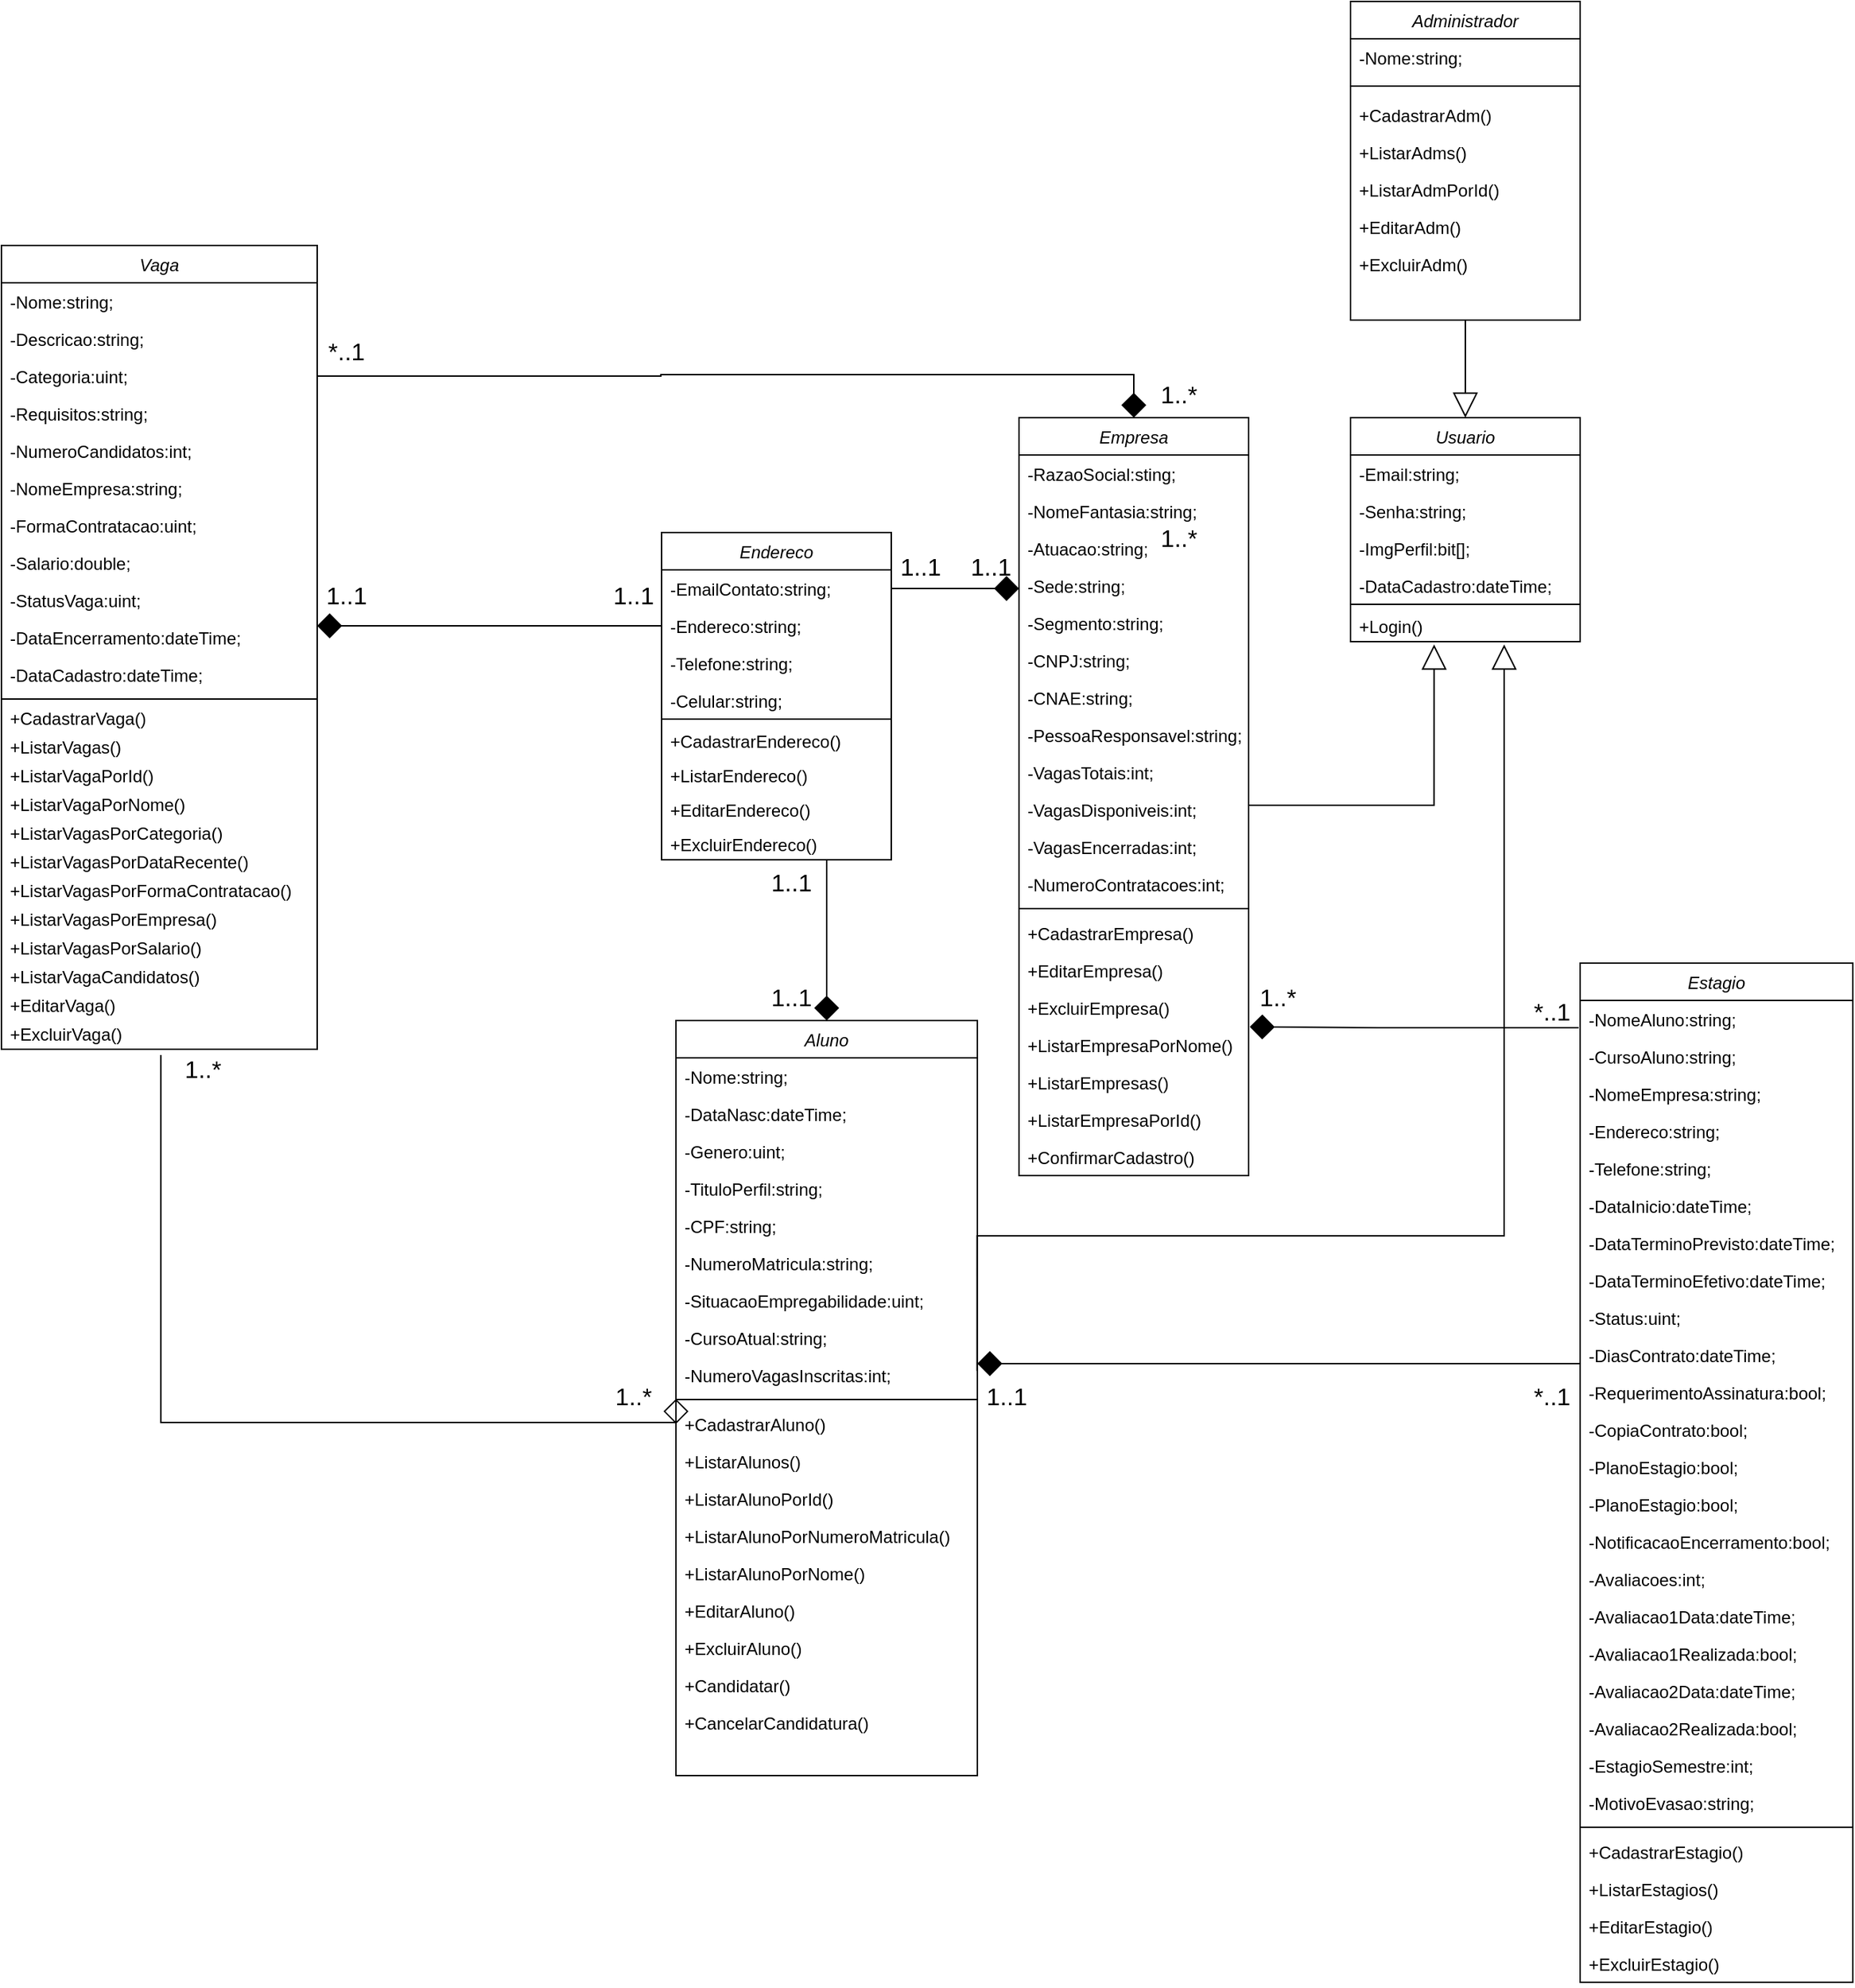<mxfile version="13.6.4" type="device"><diagram id="C5RBs43oDa-KdzZeNtuy" name="Page-1"><mxGraphModel dx="3027" dy="1340" grid="1" gridSize="10" guides="1" tooltips="1" connect="1" arrows="1" fold="1" page="1" pageScale="1" pageWidth="827" pageHeight="1169" math="0" shadow="0"><root><mxCell id="WIyWlLk6GJQsqaUBKTNV-0"/><mxCell id="WIyWlLk6GJQsqaUBKTNV-1" parent="WIyWlLk6GJQsqaUBKTNV-0"/><mxCell id="i-aGvAM9JvDgqOoVOBMl-24" value="1..*" style="text;html=1;align=center;verticalAlign=middle;resizable=0;points=[];autosize=1;fontSize=17;" parent="WIyWlLk6GJQsqaUBKTNV-1" vertex="1"><mxGeometry x="100" y="1068" width="40" height="30" as="geometry"/></mxCell><mxCell id="i-aGvAM9JvDgqOoVOBMl-25" value="*..1" style="text;html=1;align=center;verticalAlign=middle;resizable=0;points=[];autosize=1;fontSize=17;" parent="WIyWlLk6GJQsqaUBKTNV-1" vertex="1"><mxGeometry x="-100" y="340" width="40" height="30" as="geometry"/></mxCell><mxCell id="i-aGvAM9JvDgqOoVOBMl-27" value="1..*" style="text;html=1;align=center;verticalAlign=middle;resizable=0;points=[];autosize=1;fontSize=17;" parent="WIyWlLk6GJQsqaUBKTNV-1" vertex="1"><mxGeometry x="-200" y="840" width="40" height="30" as="geometry"/></mxCell><mxCell id="i-aGvAM9JvDgqOoVOBMl-28" value="1..*" style="text;html=1;align=center;verticalAlign=middle;resizable=0;points=[];autosize=1;fontSize=17;" parent="WIyWlLk6GJQsqaUBKTNV-1" vertex="1"><mxGeometry x="480" y="470" width="40" height="30" as="geometry"/></mxCell><mxCell id="i-aGvAM9JvDgqOoVOBMl-30" style="edgeStyle=orthogonalEdgeStyle;rounded=0;orthogonalLoop=1;jettySize=auto;html=1;startArrow=diamond;startFill=0;endArrow=none;endFill=0;targetPerimeterSpacing=0;fontSize=17;endSize=15;startSize=15;exitX=0;exitY=0.5;exitDx=0;exitDy=0;entryX=0.505;entryY=1.2;entryDx=0;entryDy=0;entryPerimeter=0;" parent="WIyWlLk6GJQsqaUBKTNV-1" source="zkfFHV4jXpPFQw0GAbJ--5" target="nFMy83X6WUztg2BTSjZc-43" edge="1"><mxGeometry relative="1" as="geometry"><Array as="points"><mxPoint x="-209" y="1100"/></Array></mxGeometry></mxCell><mxCell id="i-aGvAM9JvDgqOoVOBMl-32" style="edgeStyle=orthogonalEdgeStyle;rounded=0;orthogonalLoop=1;jettySize=auto;html=1;entryX=1;entryY=0.5;entryDx=0;entryDy=0;startArrow=diamond;startFill=1;endArrow=none;endFill=0;targetPerimeterSpacing=0;fontSize=17;startSize=15;exitX=0.5;exitY=0;exitDx=0;exitDy=0;" parent="WIyWlLk6GJQsqaUBKTNV-1" source="zkfFHV4jXpPFQw0GAbJ--6" target="nFMy83X6WUztg2BTSjZc-22" edge="1"><mxGeometry relative="1" as="geometry"><mxPoint x="400" y="573" as="sourcePoint"/></mxGeometry></mxCell><mxCell id="v_cL6J5ygqgI7A9wa7S7-0" value="Usuario" style="swimlane;fontStyle=2;align=center;verticalAlign=top;childLayout=stackLayout;horizontal=1;startSize=26;horizontalStack=0;resizeParent=1;resizeParentMax=0;resizeLast=0;collapsible=1;marginBottom=0;" parent="WIyWlLk6GJQsqaUBKTNV-1" vertex="1"><mxGeometry x="620" y="400" width="160" height="156" as="geometry"/></mxCell><mxCell id="p0kHAkMRQFZHJltu5nQ0-0" value="-Email:string;&#10;" style="text;strokeColor=none;fillColor=none;align=left;verticalAlign=top;spacingLeft=4;spacingRight=4;overflow=hidden;rotatable=0;points=[[0,0.5],[1,0.5]];portConstraint=eastwest;" vertex="1" parent="v_cL6J5ygqgI7A9wa7S7-0"><mxGeometry y="26" width="160" height="26" as="geometry"/></mxCell><mxCell id="v_cL6J5ygqgI7A9wa7S7-5" value="-Senha:string;&#10;" style="text;strokeColor=none;fillColor=none;align=left;verticalAlign=top;spacingLeft=4;spacingRight=4;overflow=hidden;rotatable=0;points=[[0,0.5],[1,0.5]];portConstraint=eastwest;" parent="v_cL6J5ygqgI7A9wa7S7-0" vertex="1"><mxGeometry y="52" width="160" height="26" as="geometry"/></mxCell><mxCell id="v_cL6J5ygqgI7A9wa7S7-6" value="-ImgPerfil:bit[];" style="text;strokeColor=none;fillColor=none;align=left;verticalAlign=top;spacingLeft=4;spacingRight=4;overflow=hidden;rotatable=0;points=[[0,0.5],[1,0.5]];portConstraint=eastwest;" parent="v_cL6J5ygqgI7A9wa7S7-0" vertex="1"><mxGeometry y="78" width="160" height="26" as="geometry"/></mxCell><mxCell id="v_cL6J5ygqgI7A9wa7S7-7" value="-DataCadastro:dateTime;" style="text;strokeColor=none;fillColor=none;align=left;verticalAlign=top;spacingLeft=4;spacingRight=4;overflow=hidden;rotatable=0;points=[[0,0.5],[1,0.5]];portConstraint=eastwest;" parent="v_cL6J5ygqgI7A9wa7S7-0" vertex="1"><mxGeometry y="104" width="160" height="24" as="geometry"/></mxCell><mxCell id="v_cL6J5ygqgI7A9wa7S7-13" value="" style="line;html=1;strokeWidth=1;align=left;verticalAlign=middle;spacingTop=-1;spacingLeft=3;spacingRight=3;rotatable=0;labelPosition=right;points=[];portConstraint=eastwest;" parent="v_cL6J5ygqgI7A9wa7S7-0" vertex="1"><mxGeometry y="128" width="160" height="4" as="geometry"/></mxCell><mxCell id="v_cL6J5ygqgI7A9wa7S7-42" value="+Login()" style="text;strokeColor=none;fillColor=none;align=left;verticalAlign=top;spacingLeft=4;spacingRight=4;overflow=hidden;rotatable=0;points=[[0,0.5],[1,0.5]];portConstraint=eastwest;" parent="v_cL6J5ygqgI7A9wa7S7-0" vertex="1"><mxGeometry y="132" width="160" height="24" as="geometry"/></mxCell><mxCell id="v_cL6J5ygqgI7A9wa7S7-9" style="edgeStyle=orthogonalEdgeStyle;rounded=0;orthogonalLoop=1;jettySize=auto;html=1;endArrow=block;endFill=0;endSize=15;startSize=0;entryX=0.669;entryY=1.085;entryDx=0;entryDy=0;entryPerimeter=0;exitX=0.999;exitY=0.389;exitDx=0;exitDy=0;exitPerimeter=0;" parent="WIyWlLk6GJQsqaUBKTNV-1" source="nFMy83X6WUztg2BTSjZc-52" target="v_cL6J5ygqgI7A9wa7S7-42" edge="1"><mxGeometry relative="1" as="geometry"><mxPoint x="360" y="929.996" as="sourcePoint"/><mxPoint x="727" y="590" as="targetPoint"/><Array as="points"><mxPoint x="727" y="970"/></Array></mxGeometry></mxCell><mxCell id="v_cL6J5ygqgI7A9wa7S7-12" style="edgeStyle=orthogonalEdgeStyle;rounded=0;orthogonalLoop=1;jettySize=auto;html=1;entryX=0.5;entryY=0;entryDx=0;entryDy=0;startSize=0;endArrow=block;endFill=0;endSize=15;targetPerimeterSpacing=0;" parent="WIyWlLk6GJQsqaUBKTNV-1" source="zkfFHV4jXpPFQw0GAbJ--17" target="v_cL6J5ygqgI7A9wa7S7-0" edge="1"><mxGeometry relative="1" as="geometry"/></mxCell><mxCell id="zkfFHV4jXpPFQw0GAbJ--17" value="Administrador" style="swimlane;fontStyle=2;align=center;verticalAlign=top;childLayout=stackLayout;horizontal=1;startSize=26;horizontalStack=0;resizeParent=1;resizeLast=0;collapsible=1;marginBottom=0;rounded=0;shadow=0;strokeWidth=1;" parent="WIyWlLk6GJQsqaUBKTNV-1" vertex="1"><mxGeometry x="620" y="110" width="160" height="222" as="geometry"><mxRectangle x="550" y="140" width="160" height="26" as="alternateBounds"/></mxGeometry></mxCell><mxCell id="v_cL6J5ygqgI7A9wa7S7-37" value="-Nome:string;" style="text;align=left;verticalAlign=top;spacingLeft=4;spacingRight=4;overflow=hidden;rotatable=0;points=[[0,0.5],[1,0.5]];portConstraint=eastwest;" parent="zkfFHV4jXpPFQw0GAbJ--17" vertex="1"><mxGeometry y="26" width="160" height="26" as="geometry"/></mxCell><mxCell id="zkfFHV4jXpPFQw0GAbJ--23" value="" style="line;html=1;strokeWidth=1;align=left;verticalAlign=middle;spacingTop=-1;spacingLeft=3;spacingRight=3;rotatable=0;labelPosition=right;points=[];portConstraint=eastwest;" parent="zkfFHV4jXpPFQw0GAbJ--17" vertex="1"><mxGeometry y="52" width="160" height="14" as="geometry"/></mxCell><mxCell id="zkfFHV4jXpPFQw0GAbJ--24" value="+CadastrarAdm()" style="text;align=left;verticalAlign=top;spacingLeft=4;spacingRight=4;overflow=hidden;rotatable=0;points=[[0,0.5],[1,0.5]];portConstraint=eastwest;" parent="zkfFHV4jXpPFQw0GAbJ--17" vertex="1"><mxGeometry y="66" width="160" height="26" as="geometry"/></mxCell><mxCell id="zkfFHV4jXpPFQw0GAbJ--25" value="+ListarAdms()" style="text;align=left;verticalAlign=top;spacingLeft=4;spacingRight=4;overflow=hidden;rotatable=0;points=[[0,0.5],[1,0.5]];portConstraint=eastwest;" parent="zkfFHV4jXpPFQw0GAbJ--17" vertex="1"><mxGeometry y="92" width="160" height="26" as="geometry"/></mxCell><mxCell id="i-aGvAM9JvDgqOoVOBMl-8" value="+ListarAdmPorId()" style="text;align=left;verticalAlign=top;spacingLeft=4;spacingRight=4;overflow=hidden;rotatable=0;points=[[0,0.5],[1,0.5]];portConstraint=eastwest;" parent="zkfFHV4jXpPFQw0GAbJ--17" vertex="1"><mxGeometry y="118" width="160" height="26" as="geometry"/></mxCell><mxCell id="i-aGvAM9JvDgqOoVOBMl-9" value="+EditarAdm()" style="text;align=left;verticalAlign=top;spacingLeft=4;spacingRight=4;overflow=hidden;rotatable=0;points=[[0,0.5],[1,0.5]];portConstraint=eastwest;" parent="zkfFHV4jXpPFQw0GAbJ--17" vertex="1"><mxGeometry y="144" width="160" height="26" as="geometry"/></mxCell><mxCell id="i-aGvAM9JvDgqOoVOBMl-10" value="+ExcluirAdm()" style="text;align=left;verticalAlign=top;spacingLeft=4;spacingRight=4;overflow=hidden;rotatable=0;points=[[0,0.5],[1,0.5]];portConstraint=eastwest;" parent="zkfFHV4jXpPFQw0GAbJ--17" vertex="1"><mxGeometry y="170" width="160" height="26" as="geometry"/></mxCell><mxCell id="v_cL6J5ygqgI7A9wa7S7-11" style="edgeStyle=orthogonalEdgeStyle;rounded=0;orthogonalLoop=1;jettySize=auto;html=1;startSize=0;endArrow=block;endFill=0;endSize=15;targetPerimeterSpacing=0;entryX=0.364;entryY=1.085;entryDx=0;entryDy=0;entryPerimeter=0;" parent="WIyWlLk6GJQsqaUBKTNV-1" source="zkfFHV4jXpPFQw0GAbJ--6" target="v_cL6J5ygqgI7A9wa7S7-42" edge="1"><mxGeometry relative="1" as="geometry"><mxPoint x="679" y="590" as="targetPoint"/><Array as="points"><mxPoint x="678" y="670"/></Array></mxGeometry></mxCell><mxCell id="v_cL6J5ygqgI7A9wa7S7-39" value="1..1" style="text;html=1;align=center;verticalAlign=middle;resizable=0;points=[];autosize=1;fontSize=17;" parent="WIyWlLk6GJQsqaUBKTNV-1" vertex="1"><mxGeometry x="360" y="1068" width="40" height="30" as="geometry"/></mxCell><mxCell id="v_cL6J5ygqgI7A9wa7S7-40" value="*..1" style="text;html=1;align=center;verticalAlign=middle;resizable=0;points=[];autosize=1;fontSize=17;" parent="WIyWlLk6GJQsqaUBKTNV-1" vertex="1"><mxGeometry x="740" y="1068" width="40" height="30" as="geometry"/></mxCell><mxCell id="v_cL6J5ygqgI7A9wa7S7-155" style="edgeStyle=orthogonalEdgeStyle;rounded=0;orthogonalLoop=1;jettySize=auto;html=1;startSize=0;endArrow=diamond;endFill=1;endSize=15;targetPerimeterSpacing=0;entryX=1.005;entryY=0.015;entryDx=0;entryDy=0;entryPerimeter=0;" parent="WIyWlLk6GJQsqaUBKTNV-1" target="nFMy83X6WUztg2BTSjZc-44" edge="1"><mxGeometry relative="1" as="geometry"><mxPoint x="779" y="825" as="sourcePoint"/><mxPoint x="600" y="800" as="targetPoint"/><Array as="points"><mxPoint x="640" y="825"/></Array></mxGeometry></mxCell><mxCell id="v_cL6J5ygqgI7A9wa7S7-157" style="edgeStyle=orthogonalEdgeStyle;rounded=0;orthogonalLoop=1;jettySize=auto;html=1;startSize=0;endArrow=diamond;endFill=1;endSize=15;targetPerimeterSpacing=0;" parent="WIyWlLk6GJQsqaUBKTNV-1" source="v_cL6J5ygqgI7A9wa7S7-129" edge="1"><mxGeometry relative="1" as="geometry"><mxPoint x="360" y="1059" as="targetPoint"/><Array as="points"><mxPoint x="660" y="1059"/><mxPoint x="660" y="1059"/></Array></mxGeometry></mxCell><mxCell id="zkfFHV4jXpPFQw0GAbJ--13" value="Vaga" style="swimlane;fontStyle=2;align=center;verticalAlign=top;childLayout=stackLayout;horizontal=1;startSize=26;horizontalStack=0;resizeParent=1;resizeLast=0;collapsible=1;marginBottom=0;rounded=0;shadow=0;strokeWidth=1;" parent="WIyWlLk6GJQsqaUBKTNV-1" vertex="1"><mxGeometry x="-320" y="280" width="220" height="560" as="geometry"><mxRectangle x="340" y="380" width="170" height="26" as="alternateBounds"/></mxGeometry></mxCell><mxCell id="zkfFHV4jXpPFQw0GAbJ--14" value="-Nome:string;" style="text;align=left;verticalAlign=top;spacingLeft=4;spacingRight=4;overflow=hidden;rotatable=0;points=[[0,0.5],[1,0.5]];portConstraint=eastwest;" parent="zkfFHV4jXpPFQw0GAbJ--13" vertex="1"><mxGeometry y="26" width="220" height="26" as="geometry"/></mxCell><mxCell id="nFMy83X6WUztg2BTSjZc-21" value="-Descricao:string;" style="text;align=left;verticalAlign=top;spacingLeft=4;spacingRight=4;overflow=hidden;rotatable=0;points=[[0,0.5],[1,0.5]];portConstraint=eastwest;" parent="zkfFHV4jXpPFQw0GAbJ--13" vertex="1"><mxGeometry y="52" width="220" height="26" as="geometry"/></mxCell><mxCell id="nFMy83X6WUztg2BTSjZc-22" value="-Categoria:uint;" style="text;align=left;verticalAlign=top;spacingLeft=4;spacingRight=4;overflow=hidden;rotatable=0;points=[[0,0.5],[1,0.5]];portConstraint=eastwest;" parent="zkfFHV4jXpPFQw0GAbJ--13" vertex="1"><mxGeometry y="78" width="220" height="26" as="geometry"/></mxCell><mxCell id="nFMy83X6WUztg2BTSjZc-23" value="-Requisitos:string;" style="text;align=left;verticalAlign=top;spacingLeft=4;spacingRight=4;overflow=hidden;rotatable=0;points=[[0,0.5],[1,0.5]];portConstraint=eastwest;" parent="zkfFHV4jXpPFQw0GAbJ--13" vertex="1"><mxGeometry y="104" width="220" height="26" as="geometry"/></mxCell><mxCell id="nFMy83X6WUztg2BTSjZc-24" value="-NumeroCandidatos:int;" style="text;align=left;verticalAlign=top;spacingLeft=4;spacingRight=4;overflow=hidden;rotatable=0;points=[[0,0.5],[1,0.5]];portConstraint=eastwest;" parent="zkfFHV4jXpPFQw0GAbJ--13" vertex="1"><mxGeometry y="130" width="220" height="26" as="geometry"/></mxCell><mxCell id="nFMy83X6WUztg2BTSjZc-25" value="-NomeEmpresa:string;" style="text;align=left;verticalAlign=top;spacingLeft=4;spacingRight=4;overflow=hidden;rotatable=0;points=[[0,0.5],[1,0.5]];portConstraint=eastwest;" parent="zkfFHV4jXpPFQw0GAbJ--13" vertex="1"><mxGeometry y="156" width="220" height="26" as="geometry"/></mxCell><mxCell id="nFMy83X6WUztg2BTSjZc-26" value="-FormaContratacao:uint;" style="text;align=left;verticalAlign=top;spacingLeft=4;spacingRight=4;overflow=hidden;rotatable=0;points=[[0,0.5],[1,0.5]];portConstraint=eastwest;" parent="zkfFHV4jXpPFQw0GAbJ--13" vertex="1"><mxGeometry y="182" width="220" height="26" as="geometry"/></mxCell><mxCell id="nFMy83X6WUztg2BTSjZc-27" value="-Salario:double;" style="text;align=left;verticalAlign=top;spacingLeft=4;spacingRight=4;overflow=hidden;rotatable=0;points=[[0,0.5],[1,0.5]];portConstraint=eastwest;" parent="zkfFHV4jXpPFQw0GAbJ--13" vertex="1"><mxGeometry y="208" width="220" height="26" as="geometry"/></mxCell><mxCell id="i-aGvAM9JvDgqOoVOBMl-23" value="-StatusVaga:uint;" style="text;align=left;verticalAlign=top;spacingLeft=4;spacingRight=4;overflow=hidden;rotatable=0;points=[[0,0.5],[1,0.5]];portConstraint=eastwest;" parent="zkfFHV4jXpPFQw0GAbJ--13" vertex="1"><mxGeometry y="234" width="220" height="26" as="geometry"/></mxCell><mxCell id="nFMy83X6WUztg2BTSjZc-29" value="-DataEncerramento:dateTime;" style="text;align=left;verticalAlign=top;spacingLeft=4;spacingRight=4;overflow=hidden;rotatable=0;points=[[0,0.5],[1,0.5]];portConstraint=eastwest;" parent="zkfFHV4jXpPFQw0GAbJ--13" vertex="1"><mxGeometry y="260" width="220" height="26" as="geometry"/></mxCell><mxCell id="nFMy83X6WUztg2BTSjZc-28" value="-DataCadastro:dateTime;" style="text;align=left;verticalAlign=top;spacingLeft=4;spacingRight=4;overflow=hidden;rotatable=0;points=[[0,0.5],[1,0.5]];portConstraint=eastwest;" parent="zkfFHV4jXpPFQw0GAbJ--13" vertex="1"><mxGeometry y="286" width="220" height="26" as="geometry"/></mxCell><mxCell id="zkfFHV4jXpPFQw0GAbJ--15" value="" style="line;html=1;strokeWidth=1;align=left;verticalAlign=middle;spacingTop=-1;spacingLeft=3;spacingRight=3;rotatable=0;labelPosition=right;points=[];portConstraint=eastwest;" parent="zkfFHV4jXpPFQw0GAbJ--13" vertex="1"><mxGeometry y="312" width="220" height="8" as="geometry"/></mxCell><mxCell id="nFMy83X6WUztg2BTSjZc-33" value="+CadastrarVaga()" style="text;html=1;align=left;verticalAlign=middle;resizable=0;points=[];autosize=1;spacingLeft=4;" parent="zkfFHV4jXpPFQw0GAbJ--13" vertex="1"><mxGeometry y="320" width="220" height="20" as="geometry"/></mxCell><mxCell id="nFMy83X6WUztg2BTSjZc-34" value="+ListarVagas()" style="text;html=1;align=left;verticalAlign=middle;resizable=0;points=[];autosize=1;spacingLeft=4;" parent="zkfFHV4jXpPFQw0GAbJ--13" vertex="1"><mxGeometry y="340" width="220" height="20" as="geometry"/></mxCell><mxCell id="nFMy83X6WUztg2BTSjZc-35" value="+ListarVagaPorId()" style="text;html=1;align=left;verticalAlign=middle;resizable=0;points=[];autosize=1;spacingLeft=4;" parent="zkfFHV4jXpPFQw0GAbJ--13" vertex="1"><mxGeometry y="360" width="220" height="20" as="geometry"/></mxCell><mxCell id="nFMy83X6WUztg2BTSjZc-36" value="+ListarVagaPorNome()" style="text;html=1;align=left;verticalAlign=middle;resizable=0;points=[];autosize=1;spacingLeft=4;" parent="zkfFHV4jXpPFQw0GAbJ--13" vertex="1"><mxGeometry y="380" width="220" height="20" as="geometry"/></mxCell><mxCell id="nFMy83X6WUztg2BTSjZc-37" value="+ListarVagasPorCategoria()" style="text;html=1;align=left;verticalAlign=middle;resizable=0;points=[];autosize=1;spacingLeft=4;" parent="zkfFHV4jXpPFQw0GAbJ--13" vertex="1"><mxGeometry y="400" width="220" height="20" as="geometry"/></mxCell><mxCell id="nFMy83X6WUztg2BTSjZc-38" value="+ListarVagasPorDataRecente()" style="text;html=1;align=left;verticalAlign=middle;resizable=0;points=[];autosize=1;spacingLeft=4;" parent="zkfFHV4jXpPFQw0GAbJ--13" vertex="1"><mxGeometry y="420" width="220" height="20" as="geometry"/></mxCell><mxCell id="nFMy83X6WUztg2BTSjZc-39" value="+ListarVagasPorFormaContratacao()" style="text;html=1;align=left;verticalAlign=middle;resizable=0;points=[];autosize=1;spacingLeft=4;" parent="zkfFHV4jXpPFQw0GAbJ--13" vertex="1"><mxGeometry y="440" width="220" height="20" as="geometry"/></mxCell><mxCell id="nFMy83X6WUztg2BTSjZc-40" value="+ListarVagasPorEmpresa()" style="text;html=1;align=left;verticalAlign=middle;resizable=0;points=[];autosize=1;spacingLeft=4;" parent="zkfFHV4jXpPFQw0GAbJ--13" vertex="1"><mxGeometry y="460" width="220" height="20" as="geometry"/></mxCell><mxCell id="nFMy83X6WUztg2BTSjZc-41" value="+ListarVagasPorSalario()" style="text;html=1;align=left;verticalAlign=middle;resizable=0;points=[];autosize=1;spacingLeft=4;" parent="zkfFHV4jXpPFQw0GAbJ--13" vertex="1"><mxGeometry y="480" width="220" height="20" as="geometry"/></mxCell><mxCell id="i-aGvAM9JvDgqOoVOBMl-13" value="+ListarVagaCandidatos()" style="text;html=1;align=left;verticalAlign=middle;resizable=0;points=[];autosize=1;spacingLeft=4;" parent="zkfFHV4jXpPFQw0GAbJ--13" vertex="1"><mxGeometry y="500" width="220" height="20" as="geometry"/></mxCell><mxCell id="nFMy83X6WUztg2BTSjZc-42" value="+EditarVaga()" style="text;html=1;align=left;verticalAlign=middle;resizable=0;points=[];autosize=1;spacingLeft=4;" parent="zkfFHV4jXpPFQw0GAbJ--13" vertex="1"><mxGeometry y="520" width="220" height="20" as="geometry"/></mxCell><mxCell id="nFMy83X6WUztg2BTSjZc-43" value="+ExcluirVaga()" style="text;html=1;align=left;verticalAlign=middle;resizable=0;points=[];autosize=1;spacingLeft=4;" parent="zkfFHV4jXpPFQw0GAbJ--13" vertex="1"><mxGeometry y="540" width="220" height="20" as="geometry"/></mxCell><mxCell id="v_cL6J5ygqgI7A9wa7S7-158" value="1..*" style="text;html=1;align=center;verticalAlign=middle;resizable=0;points=[];autosize=1;fontSize=17;" parent="WIyWlLk6GJQsqaUBKTNV-1" vertex="1"><mxGeometry x="549" y="790" width="40" height="30" as="geometry"/></mxCell><mxCell id="v_cL6J5ygqgI7A9wa7S7-159" value="*..1" style="text;html=1;align=center;verticalAlign=middle;resizable=0;points=[];autosize=1;fontSize=17;" parent="WIyWlLk6GJQsqaUBKTNV-1" vertex="1"><mxGeometry x="740" y="800" width="40" height="30" as="geometry"/></mxCell><mxCell id="p0kHAkMRQFZHJltu5nQ0-17" style="edgeStyle=orthogonalEdgeStyle;rounded=0;orthogonalLoop=1;jettySize=auto;html=1;startArrow=diamond;startFill=1;endArrow=none;endFill=0;targetPerimeterSpacing=0;fontSize=17;startSize=15;exitX=0.5;exitY=0;exitDx=0;exitDy=0;" edge="1" parent="WIyWlLk6GJQsqaUBKTNV-1" source="zkfFHV4jXpPFQw0GAbJ--0" target="p0kHAkMRQFZHJltu5nQ0-16"><mxGeometry relative="1" as="geometry"><mxPoint x="-30" y="960" as="sourcePoint"/><mxPoint y="990" as="targetPoint"/><Array as="points"><mxPoint x="255" y="730"/><mxPoint x="255" y="730"/></Array></mxGeometry></mxCell><mxCell id="p0kHAkMRQFZHJltu5nQ0-18" value="1..1" style="text;html=1;align=center;verticalAlign=middle;resizable=0;points=[];autosize=1;fontSize=17;" vertex="1" parent="WIyWlLk6GJQsqaUBKTNV-1"><mxGeometry x="210" y="710" width="40" height="30" as="geometry"/></mxCell><mxCell id="p0kHAkMRQFZHJltu5nQ0-19" value="1..1" style="text;html=1;align=center;verticalAlign=middle;resizable=0;points=[];autosize=1;fontSize=17;" vertex="1" parent="WIyWlLk6GJQsqaUBKTNV-1"><mxGeometry x="210" y="790" width="40" height="30" as="geometry"/></mxCell><mxCell id="p0kHAkMRQFZHJltu5nQ0-23" style="edgeStyle=orthogonalEdgeStyle;rounded=0;orthogonalLoop=1;jettySize=auto;html=1;startArrow=diamond;startFill=1;endArrow=none;endFill=0;targetPerimeterSpacing=0;fontSize=17;startSize=15;" edge="1" parent="WIyWlLk6GJQsqaUBKTNV-1" source="nFMy83X6WUztg2BTSjZc-29" target="p0kHAkMRQFZHJltu5nQ0-6"><mxGeometry relative="1" as="geometry"><mxPoint x="-30" y="510" as="sourcePoint"/><mxPoint x="-80" y="562.49" as="targetPoint"/><Array as="points"><mxPoint x="-40" y="545"/><mxPoint x="-40" y="545"/></Array></mxGeometry></mxCell><mxCell id="zkfFHV4jXpPFQw0GAbJ--0" value="Aluno" style="swimlane;fontStyle=2;align=center;verticalAlign=top;childLayout=stackLayout;horizontal=1;startSize=26;horizontalStack=0;resizeParent=1;resizeLast=0;collapsible=1;marginBottom=0;rounded=0;shadow=0;strokeWidth=1;" parent="WIyWlLk6GJQsqaUBKTNV-1" vertex="1"><mxGeometry x="150" y="820" width="210" height="526" as="geometry"><mxRectangle x="230" y="140" width="160" height="26" as="alternateBounds"/></mxGeometry></mxCell><mxCell id="zkfFHV4jXpPFQw0GAbJ--2" value="-Nome:string;" style="text;align=left;verticalAlign=top;spacingLeft=4;spacingRight=4;overflow=hidden;rotatable=0;points=[[0,0.5],[1,0.5]];portConstraint=eastwest;rounded=0;shadow=0;html=0;" parent="zkfFHV4jXpPFQw0GAbJ--0" vertex="1"><mxGeometry y="26" width="210" height="26" as="geometry"/></mxCell><mxCell id="nFMy83X6WUztg2BTSjZc-48" value="-DataNasc:dateTime;" style="text;align=left;verticalAlign=top;spacingLeft=4;spacingRight=4;overflow=hidden;rotatable=0;points=[[0,0.5],[1,0.5]];portConstraint=eastwest;rounded=0;shadow=0;html=0;" parent="zkfFHV4jXpPFQw0GAbJ--0" vertex="1"><mxGeometry y="52" width="210" height="26" as="geometry"/></mxCell><mxCell id="p0kHAkMRQFZHJltu5nQ0-2" value="-Genero:uint;" style="text;align=left;verticalAlign=top;spacingLeft=4;spacingRight=4;overflow=hidden;rotatable=0;points=[[0,0.5],[1,0.5]];portConstraint=eastwest;rounded=0;shadow=0;html=0;" vertex="1" parent="zkfFHV4jXpPFQw0GAbJ--0"><mxGeometry y="78" width="210" height="26" as="geometry"/></mxCell><mxCell id="p0kHAkMRQFZHJltu5nQ0-3" value="-TituloPerfil:string;" style="text;align=left;verticalAlign=top;spacingLeft=4;spacingRight=4;overflow=hidden;rotatable=0;points=[[0,0.5],[1,0.5]];portConstraint=eastwest;rounded=0;shadow=0;html=0;" vertex="1" parent="zkfFHV4jXpPFQw0GAbJ--0"><mxGeometry y="104" width="210" height="26" as="geometry"/></mxCell><mxCell id="v_cL6J5ygqgI7A9wa7S7-35" value="-CPF:string;" style="text;align=left;verticalAlign=top;spacingLeft=4;spacingRight=4;overflow=hidden;rotatable=0;points=[[0,0.5],[1,0.5]];portConstraint=eastwest;rounded=0;shadow=0;html=0;" parent="zkfFHV4jXpPFQw0GAbJ--0" vertex="1"><mxGeometry y="130" width="210" height="26" as="geometry"/></mxCell><mxCell id="nFMy83X6WUztg2BTSjZc-46" value="-NumeroMatricula:string;" style="text;align=left;verticalAlign=top;spacingLeft=4;spacingRight=4;overflow=hidden;rotatable=0;points=[[0,0.5],[1,0.5]];portConstraint=eastwest;rounded=0;shadow=0;html=0;" parent="zkfFHV4jXpPFQw0GAbJ--0" vertex="1"><mxGeometry y="156" width="210" height="26" as="geometry"/></mxCell><mxCell id="nFMy83X6WUztg2BTSjZc-51" value="-SituacaoEmpregabilidade:uint;" style="text;align=left;verticalAlign=top;spacingLeft=4;spacingRight=4;overflow=hidden;rotatable=0;points=[[0,0.5],[1,0.5]];portConstraint=eastwest;rounded=0;shadow=0;html=0;" parent="zkfFHV4jXpPFQw0GAbJ--0" vertex="1"><mxGeometry y="182" width="210" height="26" as="geometry"/></mxCell><mxCell id="i-aGvAM9JvDgqOoVOBMl-33" value="-CursoAtual:string;" style="text;align=left;verticalAlign=top;spacingLeft=4;spacingRight=4;overflow=hidden;rotatable=0;points=[[0,0.5],[1,0.5]];portConstraint=eastwest;rounded=0;shadow=0;html=0;" parent="zkfFHV4jXpPFQw0GAbJ--0" vertex="1"><mxGeometry y="208" width="210" height="26" as="geometry"/></mxCell><mxCell id="nFMy83X6WUztg2BTSjZc-52" value="-NumeroVagasInscritas:int;" style="text;align=left;verticalAlign=top;spacingLeft=4;spacingRight=4;overflow=hidden;rotatable=0;points=[[0,0.5],[1,0.5]];portConstraint=eastwest;rounded=0;shadow=0;html=0;" parent="zkfFHV4jXpPFQw0GAbJ--0" vertex="1"><mxGeometry y="234" width="210" height="26" as="geometry"/></mxCell><mxCell id="zkfFHV4jXpPFQw0GAbJ--4" value="" style="line;html=1;strokeWidth=1;align=left;verticalAlign=middle;spacingTop=-1;spacingLeft=3;spacingRight=3;rotatable=0;labelPosition=right;points=[];portConstraint=eastwest;" parent="zkfFHV4jXpPFQw0GAbJ--0" vertex="1"><mxGeometry y="260" width="210" height="8" as="geometry"/></mxCell><mxCell id="zkfFHV4jXpPFQw0GAbJ--5" value="+CadastrarAluno()" style="text;align=left;verticalAlign=top;spacingLeft=4;spacingRight=4;overflow=hidden;rotatable=0;points=[[0,0.5],[1,0.5]];portConstraint=eastwest;" parent="zkfFHV4jXpPFQw0GAbJ--0" vertex="1"><mxGeometry y="268" width="210" height="26" as="geometry"/></mxCell><mxCell id="nFMy83X6WUztg2BTSjZc-55" value="+ListarAlunos()" style="text;align=left;verticalAlign=top;spacingLeft=4;spacingRight=4;overflow=hidden;rotatable=0;points=[[0,0.5],[1,0.5]];portConstraint=eastwest;" parent="zkfFHV4jXpPFQw0GAbJ--0" vertex="1"><mxGeometry y="294" width="210" height="26" as="geometry"/></mxCell><mxCell id="nFMy83X6WUztg2BTSjZc-56" value="+ListarAlunoPorId()&#10;" style="text;align=left;verticalAlign=top;spacingLeft=4;spacingRight=4;overflow=hidden;rotatable=0;points=[[0,0.5],[1,0.5]];portConstraint=eastwest;" parent="zkfFHV4jXpPFQw0GAbJ--0" vertex="1"><mxGeometry y="320" width="210" height="26" as="geometry"/></mxCell><mxCell id="nFMy83X6WUztg2BTSjZc-58" value="+ListarAlunoPorNumeroMatricula()&#10;" style="text;align=left;verticalAlign=top;spacingLeft=4;spacingRight=4;overflow=hidden;rotatable=0;points=[[0,0.5],[1,0.5]];portConstraint=eastwest;" parent="zkfFHV4jXpPFQw0GAbJ--0" vertex="1"><mxGeometry y="346" width="210" height="26" as="geometry"/></mxCell><mxCell id="nFMy83X6WUztg2BTSjZc-59" value="+ListarAlunoPorNome()&#10;" style="text;align=left;verticalAlign=top;spacingLeft=4;spacingRight=4;overflow=hidden;rotatable=0;points=[[0,0.5],[1,0.5]];portConstraint=eastwest;" parent="zkfFHV4jXpPFQw0GAbJ--0" vertex="1"><mxGeometry y="372" width="210" height="26" as="geometry"/></mxCell><mxCell id="nFMy83X6WUztg2BTSjZc-57" value="+EditarAluno()" style="text;align=left;verticalAlign=top;spacingLeft=4;spacingRight=4;overflow=hidden;rotatable=0;points=[[0,0.5],[1,0.5]];portConstraint=eastwest;" parent="zkfFHV4jXpPFQw0GAbJ--0" vertex="1"><mxGeometry y="398" width="210" height="26" as="geometry"/></mxCell><mxCell id="nFMy83X6WUztg2BTSjZc-60" value="+ExcluirAluno()" style="text;align=left;verticalAlign=top;spacingLeft=4;spacingRight=4;overflow=hidden;rotatable=0;points=[[0,0.5],[1,0.5]];portConstraint=eastwest;" parent="zkfFHV4jXpPFQw0GAbJ--0" vertex="1"><mxGeometry y="424" width="210" height="26" as="geometry"/></mxCell><mxCell id="nFMy83X6WUztg2BTSjZc-62" value="+Candidatar()" style="text;align=left;verticalAlign=top;spacingLeft=4;spacingRight=4;overflow=hidden;rotatable=0;points=[[0,0.5],[1,0.5]];portConstraint=eastwest;" parent="zkfFHV4jXpPFQw0GAbJ--0" vertex="1"><mxGeometry y="450" width="210" height="26" as="geometry"/></mxCell><mxCell id="nFMy83X6WUztg2BTSjZc-63" value="+CancelarCandidatura()" style="text;align=left;verticalAlign=top;spacingLeft=4;spacingRight=4;overflow=hidden;rotatable=0;points=[[0,0.5],[1,0.5]];portConstraint=eastwest;" parent="zkfFHV4jXpPFQw0GAbJ--0" vertex="1"><mxGeometry y="476" width="210" height="24" as="geometry"/></mxCell><mxCell id="p0kHAkMRQFZHJltu5nQ0-4" value="Endereco" style="swimlane;fontStyle=2;align=center;verticalAlign=top;childLayout=stackLayout;horizontal=1;startSize=26;horizontalStack=0;resizeParent=1;resizeParentMax=0;resizeLast=0;collapsible=1;marginBottom=0;" vertex="1" parent="WIyWlLk6GJQsqaUBKTNV-1"><mxGeometry x="140" y="480" width="160" height="228" as="geometry"/></mxCell><mxCell id="p0kHAkMRQFZHJltu5nQ0-5" value="-EmailContato:string;" style="text;strokeColor=none;fillColor=none;align=left;verticalAlign=top;spacingLeft=4;spacingRight=4;overflow=hidden;rotatable=0;points=[[0,0.5],[1,0.5]];portConstraint=eastwest;" vertex="1" parent="p0kHAkMRQFZHJltu5nQ0-4"><mxGeometry y="26" width="160" height="26" as="geometry"/></mxCell><mxCell id="p0kHAkMRQFZHJltu5nQ0-6" value="-Endereco:string;" style="text;strokeColor=none;fillColor=none;align=left;verticalAlign=top;spacingLeft=4;spacingRight=4;overflow=hidden;rotatable=0;points=[[0,0.5],[1,0.5]];portConstraint=eastwest;" vertex="1" parent="p0kHAkMRQFZHJltu5nQ0-4"><mxGeometry y="52" width="160" height="26" as="geometry"/></mxCell><mxCell id="p0kHAkMRQFZHJltu5nQ0-9" value="-Telefone:string;" style="text;strokeColor=none;fillColor=none;align=left;verticalAlign=top;spacingLeft=4;spacingRight=4;overflow=hidden;rotatable=0;points=[[0,0.5],[1,0.5]];portConstraint=eastwest;" vertex="1" parent="p0kHAkMRQFZHJltu5nQ0-4"><mxGeometry y="78" width="160" height="26" as="geometry"/></mxCell><mxCell id="p0kHAkMRQFZHJltu5nQ0-10" value="-Celular:string;" style="text;strokeColor=none;fillColor=none;align=left;verticalAlign=top;spacingLeft=4;spacingRight=4;overflow=hidden;rotatable=0;points=[[0,0.5],[1,0.5]];portConstraint=eastwest;" vertex="1" parent="p0kHAkMRQFZHJltu5nQ0-4"><mxGeometry y="104" width="160" height="24" as="geometry"/></mxCell><mxCell id="p0kHAkMRQFZHJltu5nQ0-11" value="" style="line;html=1;strokeWidth=1;align=left;verticalAlign=middle;spacingTop=-1;spacingLeft=3;spacingRight=3;rotatable=0;labelPosition=right;points=[];portConstraint=eastwest;" vertex="1" parent="p0kHAkMRQFZHJltu5nQ0-4"><mxGeometry y="128" width="160" height="4" as="geometry"/></mxCell><mxCell id="p0kHAkMRQFZHJltu5nQ0-12" value="+CadastrarEndereco()" style="text;strokeColor=none;fillColor=none;align=left;verticalAlign=top;spacingLeft=4;spacingRight=4;overflow=hidden;rotatable=0;points=[[0,0.5],[1,0.5]];portConstraint=eastwest;" vertex="1" parent="p0kHAkMRQFZHJltu5nQ0-4"><mxGeometry y="132" width="160" height="24" as="geometry"/></mxCell><mxCell id="p0kHAkMRQFZHJltu5nQ0-14" value="+ListarEndereco()" style="text;strokeColor=none;fillColor=none;align=left;verticalAlign=top;spacingLeft=4;spacingRight=4;overflow=hidden;rotatable=0;points=[[0,0.5],[1,0.5]];portConstraint=eastwest;" vertex="1" parent="p0kHAkMRQFZHJltu5nQ0-4"><mxGeometry y="156" width="160" height="24" as="geometry"/></mxCell><mxCell id="p0kHAkMRQFZHJltu5nQ0-15" value="+EditarEndereco()" style="text;strokeColor=none;fillColor=none;align=left;verticalAlign=top;spacingLeft=4;spacingRight=4;overflow=hidden;rotatable=0;points=[[0,0.5],[1,0.5]];portConstraint=eastwest;" vertex="1" parent="p0kHAkMRQFZHJltu5nQ0-4"><mxGeometry y="180" width="160" height="24" as="geometry"/></mxCell><mxCell id="p0kHAkMRQFZHJltu5nQ0-16" value="+ExcluirEndereco()" style="text;strokeColor=none;fillColor=none;align=left;verticalAlign=top;spacingLeft=4;spacingRight=4;overflow=hidden;rotatable=0;points=[[0,0.5],[1,0.5]];portConstraint=eastwest;" vertex="1" parent="p0kHAkMRQFZHJltu5nQ0-4"><mxGeometry y="204" width="160" height="24" as="geometry"/></mxCell><mxCell id="p0kHAkMRQFZHJltu5nQ0-30" value="1..1" style="text;html=1;align=center;verticalAlign=middle;resizable=0;points=[];autosize=1;fontSize=17;" vertex="1" parent="WIyWlLk6GJQsqaUBKTNV-1"><mxGeometry x="-100" y="510" width="40" height="30" as="geometry"/></mxCell><mxCell id="p0kHAkMRQFZHJltu5nQ0-31" value="1..1" style="text;html=1;align=center;verticalAlign=middle;resizable=0;points=[];autosize=1;fontSize=17;" vertex="1" parent="WIyWlLk6GJQsqaUBKTNV-1"><mxGeometry x="100" y="510" width="40" height="30" as="geometry"/></mxCell><mxCell id="p0kHAkMRQFZHJltu5nQ0-32" style="edgeStyle=orthogonalEdgeStyle;rounded=0;orthogonalLoop=1;jettySize=auto;html=1;startArrow=diamond;startFill=1;endArrow=none;endFill=0;targetPerimeterSpacing=0;fontSize=17;startSize=15;entryX=1;entryY=0.5;entryDx=0;entryDy=0;" edge="1" parent="WIyWlLk6GJQsqaUBKTNV-1" target="p0kHAkMRQFZHJltu5nQ0-5"><mxGeometry relative="1" as="geometry"><mxPoint x="389" y="519" as="sourcePoint"/><mxPoint x="440" y="430" as="targetPoint"/><Array as="points"><mxPoint x="389" y="519"/></Array></mxGeometry></mxCell><mxCell id="p0kHAkMRQFZHJltu5nQ0-33" value="1..1" style="text;html=1;align=center;verticalAlign=middle;resizable=0;points=[];autosize=1;fontSize=17;" vertex="1" parent="WIyWlLk6GJQsqaUBKTNV-1"><mxGeometry x="300" y="490" width="40" height="30" as="geometry"/></mxCell><mxCell id="p0kHAkMRQFZHJltu5nQ0-34" value="1..1" style="text;html=1;align=center;verticalAlign=middle;resizable=0;points=[];autosize=1;fontSize=17;" vertex="1" parent="WIyWlLk6GJQsqaUBKTNV-1"><mxGeometry x="349" y="490" width="40" height="30" as="geometry"/></mxCell><mxCell id="v_cL6J5ygqgI7A9wa7S7-129" value="Estagio" style="swimlane;fontStyle=2;align=center;verticalAlign=top;childLayout=stackLayout;horizontal=1;startSize=26;horizontalStack=0;resizeParent=1;resizeParentMax=0;resizeLast=0;collapsible=1;marginBottom=0;" parent="WIyWlLk6GJQsqaUBKTNV-1" vertex="1"><mxGeometry x="780" y="780" width="190" height="710" as="geometry"/></mxCell><mxCell id="v_cL6J5ygqgI7A9wa7S7-140" value="-NomeAluno:string;" style="text;strokeColor=none;fillColor=none;align=left;verticalAlign=top;spacingLeft=4;spacingRight=4;overflow=hidden;rotatable=0;points=[[0,0.5],[1,0.5]];portConstraint=eastwest;" parent="v_cL6J5ygqgI7A9wa7S7-129" vertex="1"><mxGeometry y="26" width="190" height="26" as="geometry"/></mxCell><mxCell id="v_cL6J5ygqgI7A9wa7S7-137" value="-CursoAluno:string;" style="text;strokeColor=none;fillColor=none;align=left;verticalAlign=top;spacingLeft=4;spacingRight=4;overflow=hidden;rotatable=0;points=[[0,0.5],[1,0.5]];portConstraint=eastwest;" parent="v_cL6J5ygqgI7A9wa7S7-129" vertex="1"><mxGeometry y="52" width="190" height="26" as="geometry"/></mxCell><mxCell id="v_cL6J5ygqgI7A9wa7S7-138" value="-NomeEmpresa:string;" style="text;strokeColor=none;fillColor=none;align=left;verticalAlign=top;spacingLeft=4;spacingRight=4;overflow=hidden;rotatable=0;points=[[0,0.5],[1,0.5]];portConstraint=eastwest;" parent="v_cL6J5ygqgI7A9wa7S7-129" vertex="1"><mxGeometry y="78" width="190" height="26" as="geometry"/></mxCell><mxCell id="v_cL6J5ygqgI7A9wa7S7-141" value="-Endereco:string;" style="text;strokeColor=none;fillColor=none;align=left;verticalAlign=top;spacingLeft=4;spacingRight=4;overflow=hidden;rotatable=0;points=[[0,0.5],[1,0.5]];portConstraint=eastwest;" parent="v_cL6J5ygqgI7A9wa7S7-129" vertex="1"><mxGeometry y="104" width="190" height="26" as="geometry"/></mxCell><mxCell id="v_cL6J5ygqgI7A9wa7S7-142" value="-Telefone:string;" style="text;strokeColor=none;fillColor=none;align=left;verticalAlign=top;spacingLeft=4;spacingRight=4;overflow=hidden;rotatable=0;points=[[0,0.5],[1,0.5]];portConstraint=eastwest;" parent="v_cL6J5ygqgI7A9wa7S7-129" vertex="1"><mxGeometry y="130" width="190" height="26" as="geometry"/></mxCell><mxCell id="v_cL6J5ygqgI7A9wa7S7-143" value="-DataInicio:dateTime;" style="text;strokeColor=none;fillColor=none;align=left;verticalAlign=top;spacingLeft=4;spacingRight=4;overflow=hidden;rotatable=0;points=[[0,0.5],[1,0.5]];portConstraint=eastwest;" parent="v_cL6J5ygqgI7A9wa7S7-129" vertex="1"><mxGeometry y="156" width="190" height="26" as="geometry"/></mxCell><mxCell id="v_cL6J5ygqgI7A9wa7S7-144" value="-DataTerminoPrevisto:dateTime;" style="text;strokeColor=none;fillColor=none;align=left;verticalAlign=top;spacingLeft=4;spacingRight=4;overflow=hidden;rotatable=0;points=[[0,0.5],[1,0.5]];portConstraint=eastwest;" parent="v_cL6J5ygqgI7A9wa7S7-129" vertex="1"><mxGeometry y="182" width="190" height="26" as="geometry"/></mxCell><mxCell id="v_cL6J5ygqgI7A9wa7S7-145" value="-DataTerminoEfetivo:dateTime;" style="text;strokeColor=none;fillColor=none;align=left;verticalAlign=top;spacingLeft=4;spacingRight=4;overflow=hidden;rotatable=0;points=[[0,0.5],[1,0.5]];portConstraint=eastwest;" parent="v_cL6J5ygqgI7A9wa7S7-129" vertex="1"><mxGeometry y="208" width="190" height="26" as="geometry"/></mxCell><mxCell id="v_cL6J5ygqgI7A9wa7S7-146" value="-Status:uint;" style="text;strokeColor=none;fillColor=none;align=left;verticalAlign=top;spacingLeft=4;spacingRight=4;overflow=hidden;rotatable=0;points=[[0,0.5],[1,0.5]];portConstraint=eastwest;" parent="v_cL6J5ygqgI7A9wa7S7-129" vertex="1"><mxGeometry y="234" width="190" height="26" as="geometry"/></mxCell><mxCell id="v_cL6J5ygqgI7A9wa7S7-147" value="-DiasContrato:dateTime;" style="text;strokeColor=none;fillColor=none;align=left;verticalAlign=top;spacingLeft=4;spacingRight=4;overflow=hidden;rotatable=0;points=[[0,0.5],[1,0.5]];portConstraint=eastwest;" parent="v_cL6J5ygqgI7A9wa7S7-129" vertex="1"><mxGeometry y="260" width="190" height="26" as="geometry"/></mxCell><mxCell id="-2iTdf_-sYZtuFqpdU5a-0" value="-RequerimentoAssinatura:bool;" style="text;strokeColor=none;fillColor=none;align=left;verticalAlign=top;spacingLeft=4;spacingRight=4;overflow=hidden;rotatable=0;points=[[0,0.5],[1,0.5]];portConstraint=eastwest;" parent="v_cL6J5ygqgI7A9wa7S7-129" vertex="1"><mxGeometry y="286" width="190" height="26" as="geometry"/></mxCell><mxCell id="-2iTdf_-sYZtuFqpdU5a-1" value="-CopiaContrato:bool;" style="text;strokeColor=none;fillColor=none;align=left;verticalAlign=top;spacingLeft=4;spacingRight=4;overflow=hidden;rotatable=0;points=[[0,0.5],[1,0.5]];portConstraint=eastwest;" parent="v_cL6J5ygqgI7A9wa7S7-129" vertex="1"><mxGeometry y="312" width="190" height="26" as="geometry"/></mxCell><mxCell id="-2iTdf_-sYZtuFqpdU5a-2" value="-PlanoEstagio:bool;" style="text;strokeColor=none;fillColor=none;align=left;verticalAlign=top;spacingLeft=4;spacingRight=4;overflow=hidden;rotatable=0;points=[[0,0.5],[1,0.5]];portConstraint=eastwest;" parent="v_cL6J5ygqgI7A9wa7S7-129" vertex="1"><mxGeometry y="338" width="190" height="26" as="geometry"/></mxCell><mxCell id="-2iTdf_-sYZtuFqpdU5a-3" value="-PlanoEstagio:bool;" style="text;strokeColor=none;fillColor=none;align=left;verticalAlign=top;spacingLeft=4;spacingRight=4;overflow=hidden;rotatable=0;points=[[0,0.5],[1,0.5]];portConstraint=eastwest;" parent="v_cL6J5ygqgI7A9wa7S7-129" vertex="1"><mxGeometry y="364" width="190" height="26" as="geometry"/></mxCell><mxCell id="-2iTdf_-sYZtuFqpdU5a-4" value="-NotificacaoEncerramento:bool;" style="text;strokeColor=none;fillColor=none;align=left;verticalAlign=top;spacingLeft=4;spacingRight=4;overflow=hidden;rotatable=0;points=[[0,0.5],[1,0.5]];portConstraint=eastwest;" parent="v_cL6J5ygqgI7A9wa7S7-129" vertex="1"><mxGeometry y="390" width="190" height="26" as="geometry"/></mxCell><mxCell id="-2iTdf_-sYZtuFqpdU5a-5" value="-Avaliacoes:int;" style="text;strokeColor=none;fillColor=none;align=left;verticalAlign=top;spacingLeft=4;spacingRight=4;overflow=hidden;rotatable=0;points=[[0,0.5],[1,0.5]];portConstraint=eastwest;" parent="v_cL6J5ygqgI7A9wa7S7-129" vertex="1"><mxGeometry y="416" width="190" height="26" as="geometry"/></mxCell><mxCell id="-2iTdf_-sYZtuFqpdU5a-6" value="-Avaliacao1Data:dateTime;" style="text;strokeColor=none;fillColor=none;align=left;verticalAlign=top;spacingLeft=4;spacingRight=4;overflow=hidden;rotatable=0;points=[[0,0.5],[1,0.5]];portConstraint=eastwest;" parent="v_cL6J5ygqgI7A9wa7S7-129" vertex="1"><mxGeometry y="442" width="190" height="26" as="geometry"/></mxCell><mxCell id="-2iTdf_-sYZtuFqpdU5a-7" value="-Avaliacao1Realizada:bool;" style="text;strokeColor=none;fillColor=none;align=left;verticalAlign=top;spacingLeft=4;spacingRight=4;overflow=hidden;rotatable=0;points=[[0,0.5],[1,0.5]];portConstraint=eastwest;" parent="v_cL6J5ygqgI7A9wa7S7-129" vertex="1"><mxGeometry y="468" width="190" height="26" as="geometry"/></mxCell><mxCell id="-2iTdf_-sYZtuFqpdU5a-8" value="-Avaliacao2Data:dateTime;" style="text;strokeColor=none;fillColor=none;align=left;verticalAlign=top;spacingLeft=4;spacingRight=4;overflow=hidden;rotatable=0;points=[[0,0.5],[1,0.5]];portConstraint=eastwest;" parent="v_cL6J5ygqgI7A9wa7S7-129" vertex="1"><mxGeometry y="494" width="190" height="26" as="geometry"/></mxCell><mxCell id="-2iTdf_-sYZtuFqpdU5a-9" value="-Avaliacao2Realizada:bool;" style="text;strokeColor=none;fillColor=none;align=left;verticalAlign=top;spacingLeft=4;spacingRight=4;overflow=hidden;rotatable=0;points=[[0,0.5],[1,0.5]];portConstraint=eastwest;" parent="v_cL6J5ygqgI7A9wa7S7-129" vertex="1"><mxGeometry y="520" width="190" height="26" as="geometry"/></mxCell><mxCell id="-2iTdf_-sYZtuFqpdU5a-10" value="-EstagioSemestre:int;" style="text;strokeColor=none;fillColor=none;align=left;verticalAlign=top;spacingLeft=4;spacingRight=4;overflow=hidden;rotatable=0;points=[[0,0.5],[1,0.5]];portConstraint=eastwest;" parent="v_cL6J5ygqgI7A9wa7S7-129" vertex="1"><mxGeometry y="546" width="190" height="26" as="geometry"/></mxCell><mxCell id="-2iTdf_-sYZtuFqpdU5a-11" value="-MotivoEvasao:string;" style="text;strokeColor=none;fillColor=none;align=left;verticalAlign=top;spacingLeft=4;spacingRight=4;overflow=hidden;rotatable=0;points=[[0,0.5],[1,0.5]];portConstraint=eastwest;" parent="v_cL6J5ygqgI7A9wa7S7-129" vertex="1"><mxGeometry y="572" width="190" height="26" as="geometry"/></mxCell><mxCell id="v_cL6J5ygqgI7A9wa7S7-131" value="" style="line;strokeWidth=1;fillColor=none;align=left;verticalAlign=middle;spacingTop=-1;spacingLeft=3;spacingRight=3;rotatable=0;labelPosition=right;points=[];portConstraint=eastwest;" parent="v_cL6J5ygqgI7A9wa7S7-129" vertex="1"><mxGeometry y="598" width="190" height="8" as="geometry"/></mxCell><mxCell id="v_cL6J5ygqgI7A9wa7S7-132" value="+CadastrarEstagio()" style="text;strokeColor=none;fillColor=none;align=left;verticalAlign=top;spacingLeft=4;spacingRight=4;overflow=hidden;rotatable=0;points=[[0,0.5],[1,0.5]];portConstraint=eastwest;" parent="v_cL6J5ygqgI7A9wa7S7-129" vertex="1"><mxGeometry y="606" width="190" height="26" as="geometry"/></mxCell><mxCell id="v_cL6J5ygqgI7A9wa7S7-150" value="+ListarEstagios()" style="text;strokeColor=none;fillColor=none;align=left;verticalAlign=top;spacingLeft=4;spacingRight=4;overflow=hidden;rotatable=0;points=[[0,0.5],[1,0.5]];portConstraint=eastwest;" parent="v_cL6J5ygqgI7A9wa7S7-129" vertex="1"><mxGeometry y="632" width="190" height="26" as="geometry"/></mxCell><mxCell id="v_cL6J5ygqgI7A9wa7S7-151" value="+EditarEstagio()" style="text;strokeColor=none;fillColor=none;align=left;verticalAlign=top;spacingLeft=4;spacingRight=4;overflow=hidden;rotatable=0;points=[[0,0.5],[1,0.5]];portConstraint=eastwest;" parent="v_cL6J5ygqgI7A9wa7S7-129" vertex="1"><mxGeometry y="658" width="190" height="26" as="geometry"/></mxCell><mxCell id="v_cL6J5ygqgI7A9wa7S7-152" value="+ExcluirEstagio()" style="text;strokeColor=none;fillColor=none;align=left;verticalAlign=top;spacingLeft=4;spacingRight=4;overflow=hidden;rotatable=0;points=[[0,0.5],[1,0.5]];portConstraint=eastwest;" parent="v_cL6J5ygqgI7A9wa7S7-129" vertex="1"><mxGeometry y="684" width="190" height="26" as="geometry"/></mxCell><mxCell id="zkfFHV4jXpPFQw0GAbJ--6" value="Empresa" style="swimlane;fontStyle=2;align=center;verticalAlign=top;childLayout=stackLayout;horizontal=1;startSize=26;horizontalStack=0;resizeParent=1;resizeLast=0;collapsible=1;marginBottom=0;rounded=0;shadow=0;strokeWidth=1;" parent="WIyWlLk6GJQsqaUBKTNV-1" vertex="1"><mxGeometry x="389" y="400" width="160" height="528" as="geometry"><mxRectangle x="120" y="360" width="160" height="26" as="alternateBounds"/></mxGeometry></mxCell><mxCell id="zkfFHV4jXpPFQw0GAbJ--7" value="-RazaoSocial:sting;" style="text;align=left;verticalAlign=top;spacingLeft=4;spacingRight=4;overflow=hidden;rotatable=0;points=[[0,0.5],[1,0.5]];portConstraint=eastwest;" parent="zkfFHV4jXpPFQw0GAbJ--6" vertex="1"><mxGeometry y="26" width="160" height="26" as="geometry"/></mxCell><mxCell id="p0kHAkMRQFZHJltu5nQ0-1" value="-NomeFantasia:string;" style="text;align=left;verticalAlign=top;spacingLeft=4;spacingRight=4;overflow=hidden;rotatable=0;points=[[0,0.5],[1,0.5]];portConstraint=eastwest;rounded=0;shadow=0;html=0;" vertex="1" parent="zkfFHV4jXpPFQw0GAbJ--6"><mxGeometry y="52" width="160" height="26" as="geometry"/></mxCell><mxCell id="p0kHAkMRQFZHJltu5nQ0-35" value="-Atuacao:string;" style="text;align=left;verticalAlign=top;spacingLeft=4;spacingRight=4;overflow=hidden;rotatable=0;points=[[0,0.5],[1,0.5]];portConstraint=eastwest;rounded=0;shadow=0;html=0;" vertex="1" parent="zkfFHV4jXpPFQw0GAbJ--6"><mxGeometry y="78" width="160" height="26" as="geometry"/></mxCell><mxCell id="p0kHAkMRQFZHJltu5nQ0-36" value="-Sede:string;" style="text;align=left;verticalAlign=top;spacingLeft=4;spacingRight=4;overflow=hidden;rotatable=0;points=[[0,0.5],[1,0.5]];portConstraint=eastwest;rounded=0;shadow=0;html=0;" vertex="1" parent="zkfFHV4jXpPFQw0GAbJ--6"><mxGeometry y="104" width="160" height="26" as="geometry"/></mxCell><mxCell id="p0kHAkMRQFZHJltu5nQ0-37" value="-Segmento:string;" style="text;align=left;verticalAlign=top;spacingLeft=4;spacingRight=4;overflow=hidden;rotatable=0;points=[[0,0.5],[1,0.5]];portConstraint=eastwest;rounded=0;shadow=0;html=0;" vertex="1" parent="zkfFHV4jXpPFQw0GAbJ--6"><mxGeometry y="130" width="160" height="26" as="geometry"/></mxCell><mxCell id="zkfFHV4jXpPFQw0GAbJ--8" value="-CNPJ:string;" style="text;align=left;verticalAlign=top;spacingLeft=4;spacingRight=4;overflow=hidden;rotatable=0;points=[[0,0.5],[1,0.5]];portConstraint=eastwest;rounded=0;shadow=0;html=0;" parent="zkfFHV4jXpPFQw0GAbJ--6" vertex="1"><mxGeometry y="156" width="160" height="26" as="geometry"/></mxCell><mxCell id="nFMy83X6WUztg2BTSjZc-8" value="-CNAE:string;" style="text;align=left;verticalAlign=top;spacingLeft=4;spacingRight=4;overflow=hidden;rotatable=0;points=[[0,0.5],[1,0.5]];portConstraint=eastwest;rounded=0;shadow=0;html=0;" parent="zkfFHV4jXpPFQw0GAbJ--6" vertex="1"><mxGeometry y="182" width="160" height="26" as="geometry"/></mxCell><mxCell id="p0kHAkMRQFZHJltu5nQ0-13" value="-PessoaResponsavel:string;" style="text;align=left;verticalAlign=top;spacingLeft=4;spacingRight=4;overflow=hidden;rotatable=0;points=[[0,0.5],[1,0.5]];portConstraint=eastwest;rounded=0;shadow=0;html=0;" vertex="1" parent="zkfFHV4jXpPFQw0GAbJ--6"><mxGeometry y="208" width="160" height="26" as="geometry"/></mxCell><mxCell id="nFMy83X6WUztg2BTSjZc-2" value="-VagasTotais:int;" style="text;align=left;verticalAlign=top;spacingLeft=4;spacingRight=4;overflow=hidden;rotatable=0;points=[[0,0.5],[1,0.5]];portConstraint=eastwest;rounded=0;shadow=0;html=0;" parent="zkfFHV4jXpPFQw0GAbJ--6" vertex="1"><mxGeometry y="234" width="160" height="26" as="geometry"/></mxCell><mxCell id="nFMy83X6WUztg2BTSjZc-13" value="-VagasDisponiveis:int;" style="text;align=left;verticalAlign=top;spacingLeft=4;spacingRight=4;overflow=hidden;rotatable=0;points=[[0,0.5],[1,0.5]];portConstraint=eastwest;rounded=0;shadow=0;html=0;" parent="zkfFHV4jXpPFQw0GAbJ--6" vertex="1"><mxGeometry y="260" width="160" height="26" as="geometry"/></mxCell><mxCell id="nFMy83X6WUztg2BTSjZc-12" value="-VagasEncerradas:int;" style="text;align=left;verticalAlign=top;spacingLeft=4;spacingRight=4;overflow=hidden;rotatable=0;points=[[0,0.5],[1,0.5]];portConstraint=eastwest;rounded=0;shadow=0;html=0;" parent="zkfFHV4jXpPFQw0GAbJ--6" vertex="1"><mxGeometry y="286" width="160" height="26" as="geometry"/></mxCell><mxCell id="nFMy83X6WUztg2BTSjZc-11" value="-NumeroContratacoes:int;" style="text;align=left;verticalAlign=top;spacingLeft=4;spacingRight=4;overflow=hidden;rotatable=0;points=[[0,0.5],[1,0.5]];portConstraint=eastwest;rounded=0;shadow=0;html=0;" parent="zkfFHV4jXpPFQw0GAbJ--6" vertex="1"><mxGeometry y="312" width="160" height="26" as="geometry"/></mxCell><mxCell id="zkfFHV4jXpPFQw0GAbJ--9" value="" style="line;html=1;strokeWidth=1;align=left;verticalAlign=middle;spacingTop=-1;spacingLeft=3;spacingRight=3;rotatable=0;labelPosition=right;points=[];portConstraint=eastwest;" parent="zkfFHV4jXpPFQw0GAbJ--6" vertex="1"><mxGeometry y="338" width="160" height="8" as="geometry"/></mxCell><mxCell id="zkfFHV4jXpPFQw0GAbJ--10" value="+CadastrarEmpresa()" style="text;align=left;verticalAlign=top;spacingLeft=4;spacingRight=4;overflow=hidden;rotatable=0;points=[[0,0.5],[1,0.5]];portConstraint=eastwest;fontStyle=0" parent="zkfFHV4jXpPFQw0GAbJ--6" vertex="1"><mxGeometry y="346" width="160" height="26" as="geometry"/></mxCell><mxCell id="nFMy83X6WUztg2BTSjZc-15" value="+EditarEmpresa()" style="text;align=left;verticalAlign=top;spacingLeft=4;spacingRight=4;overflow=hidden;rotatable=0;points=[[0,0.5],[1,0.5]];portConstraint=eastwest;" parent="zkfFHV4jXpPFQw0GAbJ--6" vertex="1"><mxGeometry y="372" width="160" height="26" as="geometry"/></mxCell><mxCell id="nFMy83X6WUztg2BTSjZc-14" value="+ExcluirEmpresa()" style="text;align=left;verticalAlign=top;spacingLeft=4;spacingRight=4;overflow=hidden;rotatable=0;points=[[0,0.5],[1,0.5]];portConstraint=eastwest;" parent="zkfFHV4jXpPFQw0GAbJ--6" vertex="1"><mxGeometry y="398" width="160" height="26" as="geometry"/></mxCell><mxCell id="nFMy83X6WUztg2BTSjZc-44" value="+ListarEmpresaPorNome()" style="text;align=left;verticalAlign=top;spacingLeft=4;spacingRight=4;overflow=hidden;rotatable=0;points=[[0,0.5],[1,0.5]];portConstraint=eastwest;" parent="zkfFHV4jXpPFQw0GAbJ--6" vertex="1"><mxGeometry y="424" width="160" height="26" as="geometry"/></mxCell><mxCell id="zkfFHV4jXpPFQw0GAbJ--11" value="+ListarEmpresas()" style="text;align=left;verticalAlign=top;spacingLeft=4;spacingRight=4;overflow=hidden;rotatable=0;points=[[0,0.5],[1,0.5]];portConstraint=eastwest;" parent="zkfFHV4jXpPFQw0GAbJ--6" vertex="1"><mxGeometry y="450" width="160" height="26" as="geometry"/></mxCell><mxCell id="nFMy83X6WUztg2BTSjZc-16" value="+ListarEmpresaPorId()" style="text;align=left;verticalAlign=top;spacingLeft=4;spacingRight=4;overflow=hidden;rotatable=0;points=[[0,0.5],[1,0.5]];portConstraint=eastwest;" parent="zkfFHV4jXpPFQw0GAbJ--6" vertex="1"><mxGeometry y="476" width="160" height="26" as="geometry"/></mxCell><mxCell id="nFMy83X6WUztg2BTSjZc-20" value="+ConfirmarCadastro()" style="text;align=left;verticalAlign=top;spacingLeft=4;spacingRight=4;overflow=hidden;rotatable=0;points=[[0,0.5],[1,0.5]];portConstraint=eastwest;" parent="zkfFHV4jXpPFQw0GAbJ--6" vertex="1"><mxGeometry y="502" width="160" height="26" as="geometry"/></mxCell><mxCell id="p0kHAkMRQFZHJltu5nQ0-38" value="1..*" style="text;html=1;align=center;verticalAlign=middle;resizable=0;points=[];autosize=1;fontSize=17;" vertex="1" parent="WIyWlLk6GJQsqaUBKTNV-1"><mxGeometry x="480" y="370" width="40" height="30" as="geometry"/></mxCell></root></mxGraphModel></diagram></mxfile>